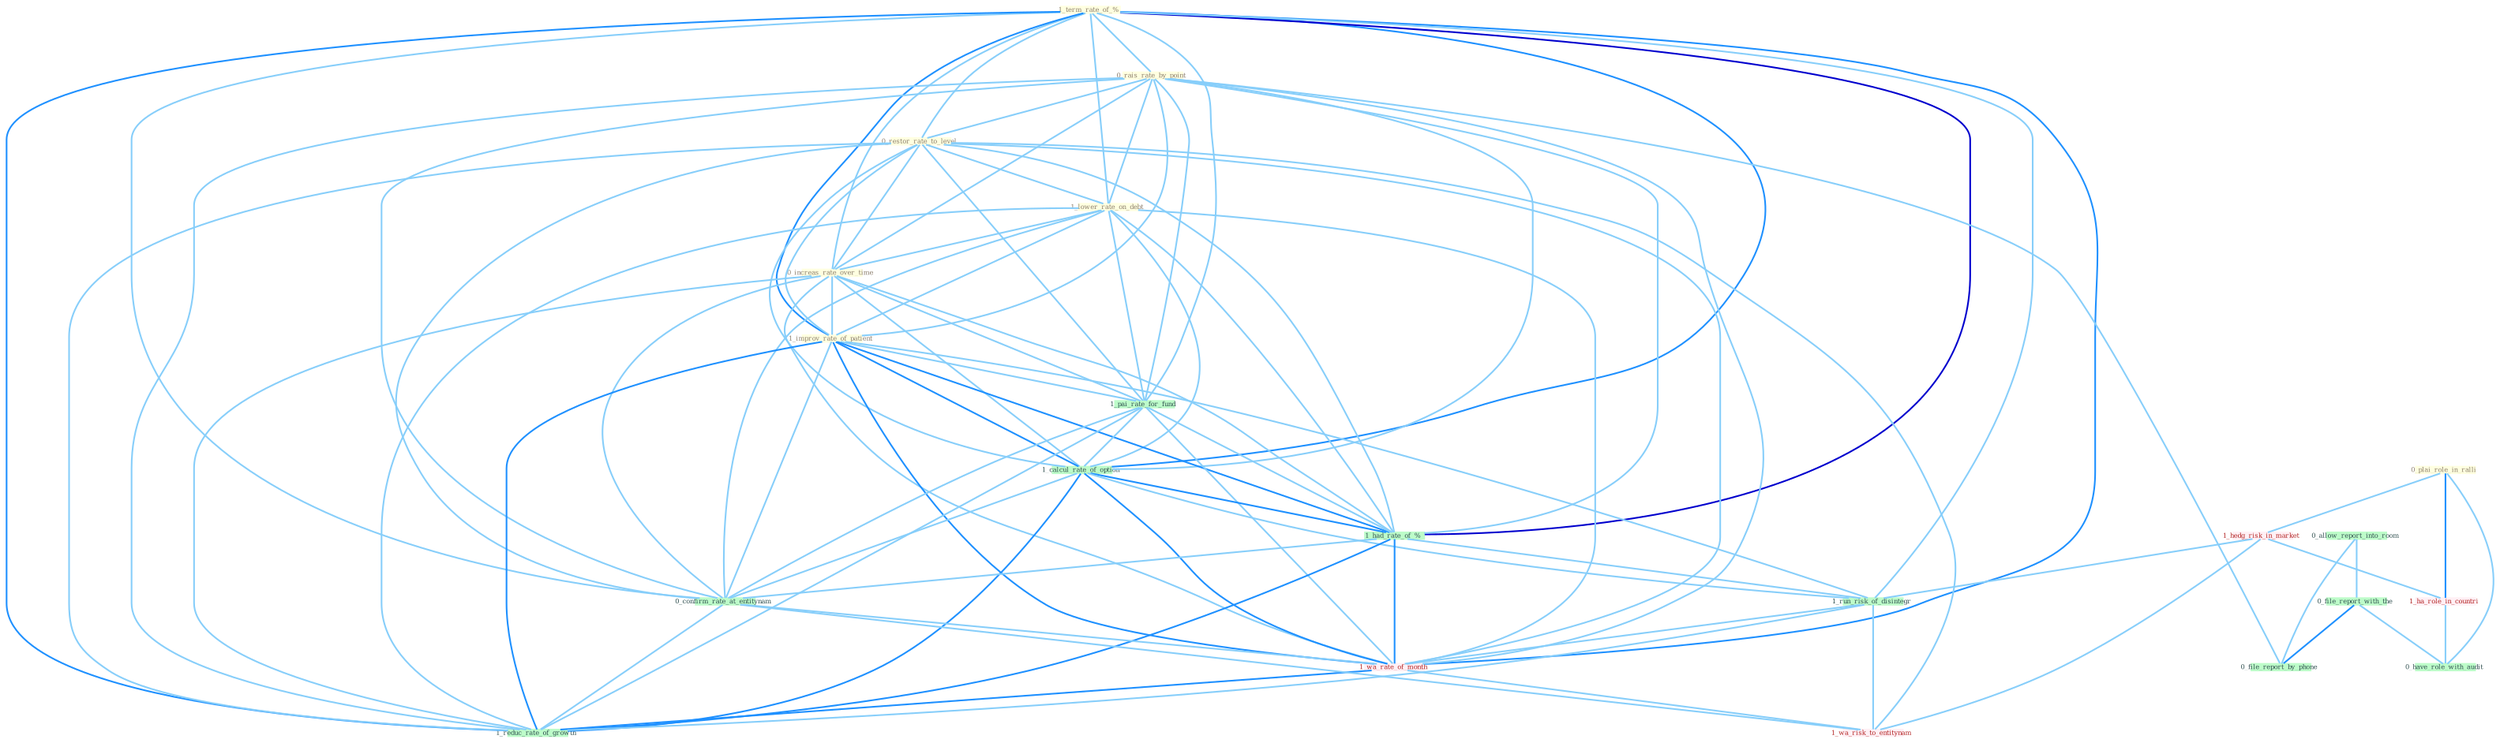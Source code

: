 Graph G{ 
    node
    [shape=polygon,style=filled,width=.5,height=.06,color="#BDFCC9",fixedsize=true,fontsize=4,
    fontcolor="#2f4f4f"];
    {node
    [color="#ffffe0", fontcolor="#8b7d6b"] "1_term_rate_of_% " "0_plai_role_in_ralli " "0_rais_rate_by_point " "0_restor_rate_to_level " "1_lower_rate_on_debt " "0_increas_rate_over_time " "1_improv_rate_of_patient "}
{node [color="#fff0f5", fontcolor="#b22222"] "1_hedg_risk_in_market " "1_ha_role_in_countri " "1_wa_rate_of_month " "1_wa_risk_to_entitynam "}
edge [color="#B0E2FF"];

	"1_term_rate_of_% " -- "0_rais_rate_by_point " [w="1", color="#87cefa" ];
	"1_term_rate_of_% " -- "0_restor_rate_to_level " [w="1", color="#87cefa" ];
	"1_term_rate_of_% " -- "1_lower_rate_on_debt " [w="1", color="#87cefa" ];
	"1_term_rate_of_% " -- "0_increas_rate_over_time " [w="1", color="#87cefa" ];
	"1_term_rate_of_% " -- "1_improv_rate_of_patient " [w="2", color="#1e90ff" , len=0.8];
	"1_term_rate_of_% " -- "1_pai_rate_for_fund " [w="1", color="#87cefa" ];
	"1_term_rate_of_% " -- "1_calcul_rate_of_option " [w="2", color="#1e90ff" , len=0.8];
	"1_term_rate_of_% " -- "1_had_rate_of_% " [w="3", color="#0000cd" , len=0.6];
	"1_term_rate_of_% " -- "0_confirm_rate_at_entitynam " [w="1", color="#87cefa" ];
	"1_term_rate_of_% " -- "1_run_risk_of_disintegr " [w="1", color="#87cefa" ];
	"1_term_rate_of_% " -- "1_wa_rate_of_month " [w="2", color="#1e90ff" , len=0.8];
	"1_term_rate_of_% " -- "1_reduc_rate_of_growth " [w="2", color="#1e90ff" , len=0.8];
	"0_plai_role_in_ralli " -- "1_hedg_risk_in_market " [w="1", color="#87cefa" ];
	"0_plai_role_in_ralli " -- "1_ha_role_in_countri " [w="2", color="#1e90ff" , len=0.8];
	"0_plai_role_in_ralli " -- "0_have_role_with_audit " [w="1", color="#87cefa" ];
	"0_rais_rate_by_point " -- "0_restor_rate_to_level " [w="1", color="#87cefa" ];
	"0_rais_rate_by_point " -- "1_lower_rate_on_debt " [w="1", color="#87cefa" ];
	"0_rais_rate_by_point " -- "0_increas_rate_over_time " [w="1", color="#87cefa" ];
	"0_rais_rate_by_point " -- "1_improv_rate_of_patient " [w="1", color="#87cefa" ];
	"0_rais_rate_by_point " -- "1_pai_rate_for_fund " [w="1", color="#87cefa" ];
	"0_rais_rate_by_point " -- "1_calcul_rate_of_option " [w="1", color="#87cefa" ];
	"0_rais_rate_by_point " -- "1_had_rate_of_% " [w="1", color="#87cefa" ];
	"0_rais_rate_by_point " -- "0_confirm_rate_at_entitynam " [w="1", color="#87cefa" ];
	"0_rais_rate_by_point " -- "0_file_report_by_phone " [w="1", color="#87cefa" ];
	"0_rais_rate_by_point " -- "1_wa_rate_of_month " [w="1", color="#87cefa" ];
	"0_rais_rate_by_point " -- "1_reduc_rate_of_growth " [w="1", color="#87cefa" ];
	"0_restor_rate_to_level " -- "1_lower_rate_on_debt " [w="1", color="#87cefa" ];
	"0_restor_rate_to_level " -- "0_increas_rate_over_time " [w="1", color="#87cefa" ];
	"0_restor_rate_to_level " -- "1_improv_rate_of_patient " [w="1", color="#87cefa" ];
	"0_restor_rate_to_level " -- "1_pai_rate_for_fund " [w="1", color="#87cefa" ];
	"0_restor_rate_to_level " -- "1_calcul_rate_of_option " [w="1", color="#87cefa" ];
	"0_restor_rate_to_level " -- "1_had_rate_of_% " [w="1", color="#87cefa" ];
	"0_restor_rate_to_level " -- "0_confirm_rate_at_entitynam " [w="1", color="#87cefa" ];
	"0_restor_rate_to_level " -- "1_wa_rate_of_month " [w="1", color="#87cefa" ];
	"0_restor_rate_to_level " -- "1_wa_risk_to_entitynam " [w="1", color="#87cefa" ];
	"0_restor_rate_to_level " -- "1_reduc_rate_of_growth " [w="1", color="#87cefa" ];
	"1_lower_rate_on_debt " -- "0_increas_rate_over_time " [w="1", color="#87cefa" ];
	"1_lower_rate_on_debt " -- "1_improv_rate_of_patient " [w="1", color="#87cefa" ];
	"1_lower_rate_on_debt " -- "1_pai_rate_for_fund " [w="1", color="#87cefa" ];
	"1_lower_rate_on_debt " -- "1_calcul_rate_of_option " [w="1", color="#87cefa" ];
	"1_lower_rate_on_debt " -- "1_had_rate_of_% " [w="1", color="#87cefa" ];
	"1_lower_rate_on_debt " -- "0_confirm_rate_at_entitynam " [w="1", color="#87cefa" ];
	"1_lower_rate_on_debt " -- "1_wa_rate_of_month " [w="1", color="#87cefa" ];
	"1_lower_rate_on_debt " -- "1_reduc_rate_of_growth " [w="1", color="#87cefa" ];
	"0_increas_rate_over_time " -- "1_improv_rate_of_patient " [w="1", color="#87cefa" ];
	"0_increas_rate_over_time " -- "1_pai_rate_for_fund " [w="1", color="#87cefa" ];
	"0_increas_rate_over_time " -- "1_calcul_rate_of_option " [w="1", color="#87cefa" ];
	"0_increas_rate_over_time " -- "1_had_rate_of_% " [w="1", color="#87cefa" ];
	"0_increas_rate_over_time " -- "0_confirm_rate_at_entitynam " [w="1", color="#87cefa" ];
	"0_increas_rate_over_time " -- "1_wa_rate_of_month " [w="1", color="#87cefa" ];
	"0_increas_rate_over_time " -- "1_reduc_rate_of_growth " [w="1", color="#87cefa" ];
	"1_improv_rate_of_patient " -- "1_pai_rate_for_fund " [w="1", color="#87cefa" ];
	"1_improv_rate_of_patient " -- "1_calcul_rate_of_option " [w="2", color="#1e90ff" , len=0.8];
	"1_improv_rate_of_patient " -- "1_had_rate_of_% " [w="2", color="#1e90ff" , len=0.8];
	"1_improv_rate_of_patient " -- "0_confirm_rate_at_entitynam " [w="1", color="#87cefa" ];
	"1_improv_rate_of_patient " -- "1_run_risk_of_disintegr " [w="1", color="#87cefa" ];
	"1_improv_rate_of_patient " -- "1_wa_rate_of_month " [w="2", color="#1e90ff" , len=0.8];
	"1_improv_rate_of_patient " -- "1_reduc_rate_of_growth " [w="2", color="#1e90ff" , len=0.8];
	"1_pai_rate_for_fund " -- "1_calcul_rate_of_option " [w="1", color="#87cefa" ];
	"1_pai_rate_for_fund " -- "1_had_rate_of_% " [w="1", color="#87cefa" ];
	"1_pai_rate_for_fund " -- "0_confirm_rate_at_entitynam " [w="1", color="#87cefa" ];
	"1_pai_rate_for_fund " -- "1_wa_rate_of_month " [w="1", color="#87cefa" ];
	"1_pai_rate_for_fund " -- "1_reduc_rate_of_growth " [w="1", color="#87cefa" ];
	"0_allow_report_into_room " -- "0_file_report_with_the " [w="1", color="#87cefa" ];
	"0_allow_report_into_room " -- "0_file_report_by_phone " [w="1", color="#87cefa" ];
	"1_hedg_risk_in_market " -- "1_ha_role_in_countri " [w="1", color="#87cefa" ];
	"1_hedg_risk_in_market " -- "1_run_risk_of_disintegr " [w="1", color="#87cefa" ];
	"1_hedg_risk_in_market " -- "1_wa_risk_to_entitynam " [w="1", color="#87cefa" ];
	"1_ha_role_in_countri " -- "0_have_role_with_audit " [w="1", color="#87cefa" ];
	"0_file_report_with_the " -- "0_file_report_by_phone " [w="2", color="#1e90ff" , len=0.8];
	"0_file_report_with_the " -- "0_have_role_with_audit " [w="1", color="#87cefa" ];
	"1_calcul_rate_of_option " -- "1_had_rate_of_% " [w="2", color="#1e90ff" , len=0.8];
	"1_calcul_rate_of_option " -- "0_confirm_rate_at_entitynam " [w="1", color="#87cefa" ];
	"1_calcul_rate_of_option " -- "1_run_risk_of_disintegr " [w="1", color="#87cefa" ];
	"1_calcul_rate_of_option " -- "1_wa_rate_of_month " [w="2", color="#1e90ff" , len=0.8];
	"1_calcul_rate_of_option " -- "1_reduc_rate_of_growth " [w="2", color="#1e90ff" , len=0.8];
	"1_had_rate_of_% " -- "0_confirm_rate_at_entitynam " [w="1", color="#87cefa" ];
	"1_had_rate_of_% " -- "1_run_risk_of_disintegr " [w="1", color="#87cefa" ];
	"1_had_rate_of_% " -- "1_wa_rate_of_month " [w="2", color="#1e90ff" , len=0.8];
	"1_had_rate_of_% " -- "1_reduc_rate_of_growth " [w="2", color="#1e90ff" , len=0.8];
	"0_confirm_rate_at_entitynam " -- "1_wa_rate_of_month " [w="1", color="#87cefa" ];
	"0_confirm_rate_at_entitynam " -- "1_wa_risk_to_entitynam " [w="1", color="#87cefa" ];
	"0_confirm_rate_at_entitynam " -- "1_reduc_rate_of_growth " [w="1", color="#87cefa" ];
	"1_run_risk_of_disintegr " -- "1_wa_rate_of_month " [w="1", color="#87cefa" ];
	"1_run_risk_of_disintegr " -- "1_wa_risk_to_entitynam " [w="1", color="#87cefa" ];
	"1_run_risk_of_disintegr " -- "1_reduc_rate_of_growth " [w="1", color="#87cefa" ];
	"1_wa_rate_of_month " -- "1_wa_risk_to_entitynam " [w="1", color="#87cefa" ];
	"1_wa_rate_of_month " -- "1_reduc_rate_of_growth " [w="2", color="#1e90ff" , len=0.8];
}